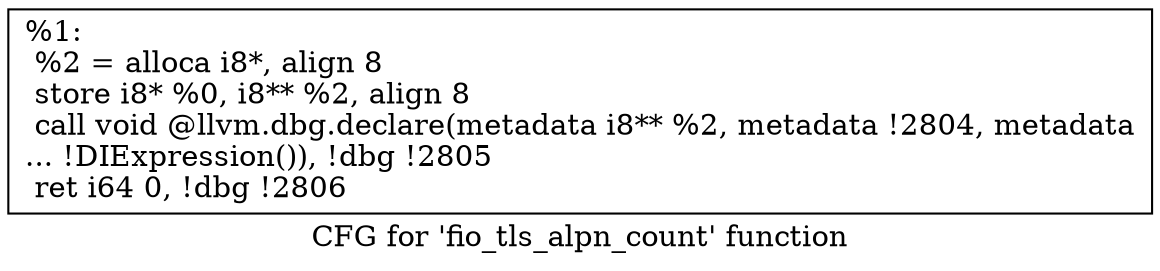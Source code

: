digraph "CFG for 'fio_tls_alpn_count' function" {
	label="CFG for 'fio_tls_alpn_count' function";

	Node0x556851553e70 [shape=record,label="{%1:\l  %2 = alloca i8*, align 8\l  store i8* %0, i8** %2, align 8\l  call void @llvm.dbg.declare(metadata i8** %2, metadata !2804, metadata\l... !DIExpression()), !dbg !2805\l  ret i64 0, !dbg !2806\l}"];
}
